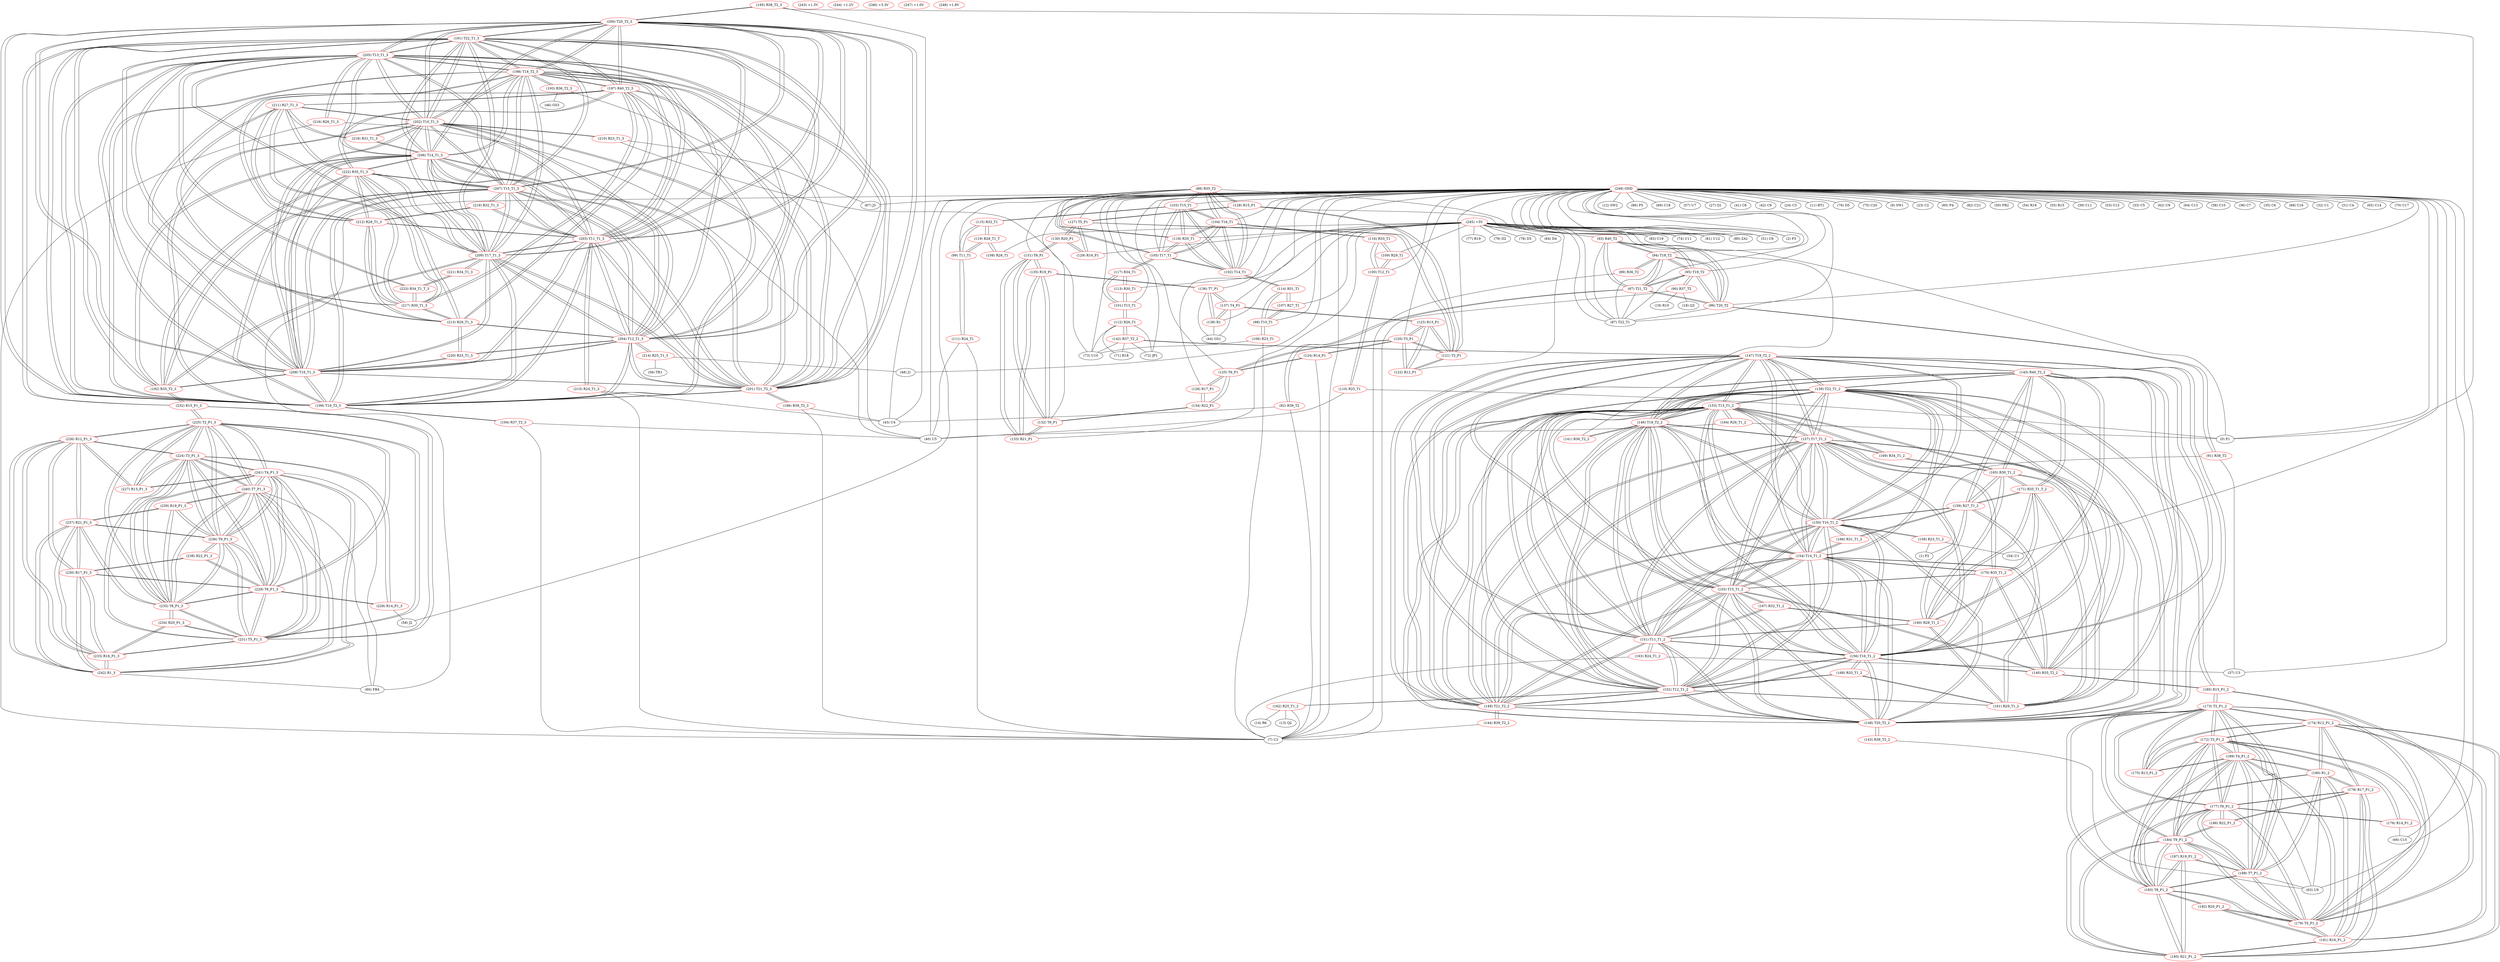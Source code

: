 graph {
	88 [label="(88) R35_T2" color=red]
	103 [label="(103) T15_T1"]
	104 [label="(104) T16_T1"]
	102 [label="(102) T14_T1"]
	105 [label="(105) T17_T1"]
	118 [label="(118) R35_T1"]
	128 [label="(128) R15_P1"]
	87 [label="(87) T22_T1"]
	89 [label="(89) R36_T2" color=red]
	7 [label="(7) U2"]
	94 [label="(94) T18_T2"]
	90 [label="(90) R37_T2" color=red]
	7 [label="(7) U2"]
	18 [label="(18) Q3"]
	19 [label="(19) R10"]
	95 [label="(95) T19_T2"]
	91 [label="(91) R38_T2" color=red]
	1 [label="(1) P2"]
	37 [label="(37) U3"]
	96 [label="(96) T20_T2"]
	92 [label="(92) R39_T2" color=red]
	7 [label="(7) U2"]
	43 [label="(43) U4"]
	97 [label="(97) T21_T2"]
	93 [label="(93) R40_T2" color=red]
	95 [label="(95) T19_T2"]
	96 [label="(96) T20_T2"]
	97 [label="(97) T21_T2"]
	87 [label="(87) T22_T1"]
	94 [label="(94) T18_T2"]
	94 [label="(94) T18_T2" color=red]
	95 [label="(95) T19_T2"]
	96 [label="(96) T20_T2"]
	97 [label="(97) T21_T2"]
	87 [label="(87) T22_T1"]
	93 [label="(93) R40_T2"]
	89 [label="(89) R36_T2"]
	95 [label="(95) T19_T2" color=red]
	96 [label="(96) T20_T2"]
	97 [label="(97) T21_T2"]
	87 [label="(87) T22_T1"]
	94 [label="(94) T18_T2"]
	93 [label="(93) R40_T2"]
	90 [label="(90) R37_T2"]
	96 [label="(96) T20_T2" color=red]
	95 [label="(95) T19_T2"]
	97 [label="(97) T21_T2"]
	87 [label="(87) T22_T1"]
	94 [label="(94) T18_T2"]
	93 [label="(93) R40_T2"]
	91 [label="(91) R38_T2"]
	97 [label="(97) T21_T2" color=red]
	95 [label="(95) T19_T2"]
	96 [label="(96) T20_T2"]
	87 [label="(87) T22_T1"]
	94 [label="(94) T18_T2"]
	93 [label="(93) R40_T2"]
	92 [label="(92) R39_T2"]
	98 [label="(98) T10_T1" color=red]
	106 [label="(106) R23_T1"]
	107 [label="(107) R27_T1"]
	114 [label="(114) R31_T1"]
	99 [label="(99) T11_T1" color=red]
	111 [label="(111) R24_T1"]
	115 [label="(115) R32_T1"]
	119 [label="(119) R28_T1_T"]
	100 [label="(100) T12_T1" color=red]
	116 [label="(116) R33_T1"]
	109 [label="(109) R29_T1"]
	110 [label="(110) R25_T1"]
	101 [label="(101) T13_T1" color=red]
	113 [label="(113) R30_T1"]
	117 [label="(117) R34_T1"]
	112 [label="(112) R26_T1"]
	102 [label="(102) T14_T1" color=red]
	103 [label="(103) T15_T1"]
	104 [label="(104) T16_T1"]
	105 [label="(105) T17_T1"]
	88 [label="(88) R35_T2"]
	118 [label="(118) R35_T1"]
	114 [label="(114) R31_T1"]
	103 [label="(103) T15_T1" color=red]
	104 [label="(104) T16_T1"]
	102 [label="(102) T14_T1"]
	105 [label="(105) T17_T1"]
	88 [label="(88) R35_T2"]
	118 [label="(118) R35_T1"]
	115 [label="(115) R32_T1"]
	104 [label="(104) T16_T1" color=red]
	103 [label="(103) T15_T1"]
	102 [label="(102) T14_T1"]
	105 [label="(105) T17_T1"]
	88 [label="(88) R35_T2"]
	118 [label="(118) R35_T1"]
	116 [label="(116) R33_T1"]
	105 [label="(105) T17_T1" color=red]
	103 [label="(103) T15_T1"]
	104 [label="(104) T16_T1"]
	102 [label="(102) T14_T1"]
	88 [label="(88) R35_T2"]
	118 [label="(118) R35_T1"]
	117 [label="(117) R34_T1"]
	106 [label="(106) R23_T1" color=red]
	7 [label="(7) U2"]
	73 [label="(73) U10"]
	98 [label="(98) T10_T1"]
	107 [label="(107) R27_T1" color=red]
	98 [label="(98) T10_T1"]
	114 [label="(114) R31_T1"]
	108 [label="(108) R28_T1" color=red]
	119 [label="(119) R28_T1_T"]
	109 [label="(109) R29_T1" color=red]
	116 [label="(116) R33_T1"]
	100 [label="(100) T12_T1"]
	110 [label="(110) R25_T1" color=red]
	40 [label="(40) U5"]
	0 [label="(0) P1"]
	100 [label="(100) T12_T1"]
	111 [label="(111) R24_T1" color=red]
	7 [label="(7) U2"]
	40 [label="(40) U5"]
	99 [label="(99) T11_T1"]
	112 [label="(112) R26_T1" color=red]
	73 [label="(73) U10"]
	72 [label="(72) JP1"]
	71 [label="(71) R18"]
	142 [label="(142) R37_T2_2"]
	101 [label="(101) T13_T1"]
	113 [label="(113) R30_T1" color=red]
	117 [label="(117) R34_T1"]
	101 [label="(101) T13_T1"]
	114 [label="(114) R31_T1" color=red]
	107 [label="(107) R27_T1"]
	98 [label="(98) T10_T1"]
	102 [label="(102) T14_T1"]
	115 [label="(115) R32_T1" color=red]
	103 [label="(103) T15_T1"]
	99 [label="(99) T11_T1"]
	119 [label="(119) R28_T1_T"]
	116 [label="(116) R33_T1" color=red]
	104 [label="(104) T16_T1"]
	100 [label="(100) T12_T1"]
	109 [label="(109) R29_T1"]
	117 [label="(117) R34_T1" color=red]
	105 [label="(105) T17_T1"]
	113 [label="(113) R30_T1"]
	101 [label="(101) T13_T1"]
	118 [label="(118) R35_T1" color=red]
	103 [label="(103) T15_T1"]
	104 [label="(104) T16_T1"]
	102 [label="(102) T14_T1"]
	105 [label="(105) T17_T1"]
	88 [label="(88) R35_T2"]
	119 [label="(119) R28_T1_T" color=red]
	115 [label="(115) R32_T1"]
	99 [label="(99) T11_T1"]
	108 [label="(108) R28_T1"]
	120 [label="(120) T3_P1" color=red]
	124 [label="(124) R14_P1"]
	125 [label="(125) T6_P1"]
	123 [label="(123) R13_P1"]
	122 [label="(122) R12_P1"]
	121 [label="(121) T2_P1"]
	121 [label="(121) T2_P1" color=red]
	123 [label="(123) R13_P1"]
	120 [label="(120) T3_P1"]
	122 [label="(122) R12_P1"]
	127 [label="(127) T5_P1"]
	128 [label="(128) R15_P1"]
	122 [label="(122) R12_P1" color=red]
	123 [label="(123) R13_P1"]
	120 [label="(120) T3_P1"]
	121 [label="(121) T2_P1"]
	123 [label="(123) R13_P1" color=red]
	137 [label="(137) T4_P1"]
	120 [label="(120) T3_P1"]
	122 [label="(122) R12_P1"]
	121 [label="(121) T2_P1"]
	124 [label="(124) R14_P1" color=red]
	7 [label="(7) U2"]
	120 [label="(120) T3_P1"]
	125 [label="(125) T6_P1"]
	125 [label="(125) T6_P1" color=red]
	124 [label="(124) R14_P1"]
	120 [label="(120) T3_P1"]
	134 [label="(134) R22_P1"]
	126 [label="(126) R17_P1"]
	126 [label="(126) R17_P1" color=red]
	134 [label="(134) R22_P1"]
	125 [label="(125) T6_P1"]
	127 [label="(127) T5_P1" color=red]
	121 [label="(121) T2_P1"]
	128 [label="(128) R15_P1"]
	129 [label="(129) R16_P1"]
	130 [label="(130) R20_P1"]
	128 [label="(128) R15_P1" color=red]
	87 [label="(87) T22_T1"]
	88 [label="(88) R35_T2"]
	121 [label="(121) T2_P1"]
	127 [label="(127) T5_P1"]
	129 [label="(129) R16_P1" color=red]
	127 [label="(127) T5_P1"]
	130 [label="(130) R20_P1"]
	130 [label="(130) R20_P1" color=red]
	131 [label="(131) T8_P1"]
	129 [label="(129) R16_P1"]
	127 [label="(127) T5_P1"]
	131 [label="(131) T8_P1" color=red]
	132 [label="(132) T9_P1"]
	133 [label="(133) R21_P1"]
	135 [label="(135) R19_P1"]
	130 [label="(130) R20_P1"]
	132 [label="(132) T9_P1" color=red]
	134 [label="(134) R22_P1"]
	133 [label="(133) R21_P1"]
	131 [label="(131) T8_P1"]
	135 [label="(135) R19_P1"]
	133 [label="(133) R21_P1" color=red]
	132 [label="(132) T9_P1"]
	131 [label="(131) T8_P1"]
	135 [label="(135) R19_P1"]
	134 [label="(134) R22_P1" color=red]
	132 [label="(132) T9_P1"]
	125 [label="(125) T6_P1"]
	126 [label="(126) R17_P1"]
	135 [label="(135) R19_P1" color=red]
	132 [label="(132) T9_P1"]
	133 [label="(133) R21_P1"]
	131 [label="(131) T8_P1"]
	136 [label="(136) T7_P1"]
	136 [label="(136) T7_P1" color=red]
	138 [label="(138) R1"]
	137 [label="(137) T4_P1"]
	44 [label="(44) GS1"]
	135 [label="(135) R19_P1"]
	137 [label="(137) T4_P1" color=red]
	123 [label="(123) R13_P1"]
	138 [label="(138) R1"]
	136 [label="(136) T7_P1"]
	44 [label="(44) GS1"]
	138 [label="(138) R1" color=red]
	137 [label="(137) T4_P1"]
	136 [label="(136) T7_P1"]
	44 [label="(44) GS1"]
	139 [label="(139) T22_T1_2" color=red]
	153 [label="(153) T13_T1_2"]
	146 [label="(146) T18_T2_2"]
	147 [label="(147) T19_T2_2"]
	152 [label="(152) T12_T1_2"]
	155 [label="(155) T15_T1_2"]
	154 [label="(154) T14_T1_2"]
	148 [label="(148) T20_T2_2"]
	149 [label="(149) T21_T2_2"]
	151 [label="(151) T11_T1_2"]
	150 [label="(150) T10_T1_2"]
	156 [label="(156) T16_T1_2"]
	157 [label="(157) T17_T1_2"]
	145 [label="(145) R40_T2_2"]
	180 [label="(180) R15_P1_2"]
	140 [label="(140) R35_T2_2"]
	140 [label="(140) R35_T2_2" color=red]
	155 [label="(155) T15_T1_2"]
	156 [label="(156) T16_T1_2"]
	154 [label="(154) T14_T1_2"]
	157 [label="(157) T17_T1_2"]
	170 [label="(170) R35_T1_2"]
	180 [label="(180) R15_P1_2"]
	139 [label="(139) T22_T1_2"]
	141 [label="(141) R36_T2_2" color=red]
	146 [label="(146) T18_T2_2"]
	142 [label="(142) R37_T2_2" color=red]
	73 [label="(73) U10"]
	72 [label="(72) JP1"]
	71 [label="(71) R18"]
	112 [label="(112) R26_T1"]
	147 [label="(147) T19_T2_2"]
	143 [label="(143) R38_T2_2" color=red]
	63 [label="(63) U8"]
	148 [label="(148) T20_T2_2"]
	144 [label="(144) R39_T2_2" color=red]
	7 [label="(7) U2"]
	149 [label="(149) T21_T2_2"]
	145 [label="(145) R40_T2_2" color=red]
	147 [label="(147) T19_T2_2"]
	148 [label="(148) T20_T2_2"]
	149 [label="(149) T21_T2_2"]
	139 [label="(139) T22_T1_2"]
	146 [label="(146) T18_T2_2"]
	161 [label="(161) R29_T1_2"]
	160 [label="(160) R28_T1_2"]
	165 [label="(165) R30_T1_2"]
	159 [label="(159) R27_T1_2"]
	171 [label="(171) R35_T1_T_2"]
	146 [label="(146) T18_T2_2" color=red]
	153 [label="(153) T13_T1_2"]
	147 [label="(147) T19_T2_2"]
	152 [label="(152) T12_T1_2"]
	155 [label="(155) T15_T1_2"]
	154 [label="(154) T14_T1_2"]
	148 [label="(148) T20_T2_2"]
	149 [label="(149) T21_T2_2"]
	151 [label="(151) T11_T1_2"]
	150 [label="(150) T10_T1_2"]
	139 [label="(139) T22_T1_2"]
	156 [label="(156) T16_T1_2"]
	157 [label="(157) T17_T1_2"]
	145 [label="(145) R40_T2_2"]
	141 [label="(141) R36_T2_2"]
	147 [label="(147) T19_T2_2" color=red]
	153 [label="(153) T13_T1_2"]
	146 [label="(146) T18_T2_2"]
	152 [label="(152) T12_T1_2"]
	155 [label="(155) T15_T1_2"]
	154 [label="(154) T14_T1_2"]
	148 [label="(148) T20_T2_2"]
	149 [label="(149) T21_T2_2"]
	151 [label="(151) T11_T1_2"]
	150 [label="(150) T10_T1_2"]
	139 [label="(139) T22_T1_2"]
	156 [label="(156) T16_T1_2"]
	157 [label="(157) T17_T1_2"]
	145 [label="(145) R40_T2_2"]
	142 [label="(142) R37_T2_2"]
	148 [label="(148) T20_T2_2" color=red]
	153 [label="(153) T13_T1_2"]
	146 [label="(146) T18_T2_2"]
	147 [label="(147) T19_T2_2"]
	152 [label="(152) T12_T1_2"]
	155 [label="(155) T15_T1_2"]
	154 [label="(154) T14_T1_2"]
	149 [label="(149) T21_T2_2"]
	151 [label="(151) T11_T1_2"]
	150 [label="(150) T10_T1_2"]
	139 [label="(139) T22_T1_2"]
	156 [label="(156) T16_T1_2"]
	157 [label="(157) T17_T1_2"]
	145 [label="(145) R40_T2_2"]
	143 [label="(143) R38_T2_2"]
	149 [label="(149) T21_T2_2" color=red]
	153 [label="(153) T13_T1_2"]
	146 [label="(146) T18_T2_2"]
	147 [label="(147) T19_T2_2"]
	152 [label="(152) T12_T1_2"]
	155 [label="(155) T15_T1_2"]
	154 [label="(154) T14_T1_2"]
	148 [label="(148) T20_T2_2"]
	151 [label="(151) T11_T1_2"]
	150 [label="(150) T10_T1_2"]
	139 [label="(139) T22_T1_2"]
	156 [label="(156) T16_T1_2"]
	157 [label="(157) T17_T1_2"]
	145 [label="(145) R40_T2_2"]
	144 [label="(144) R39_T2_2"]
	150 [label="(150) T10_T1_2" color=red]
	153 [label="(153) T13_T1_2"]
	146 [label="(146) T18_T2_2"]
	147 [label="(147) T19_T2_2"]
	152 [label="(152) T12_T1_2"]
	155 [label="(155) T15_T1_2"]
	154 [label="(154) T14_T1_2"]
	148 [label="(148) T20_T2_2"]
	149 [label="(149) T21_T2_2"]
	151 [label="(151) T11_T1_2"]
	139 [label="(139) T22_T1_2"]
	156 [label="(156) T16_T1_2"]
	157 [label="(157) T17_T1_2"]
	158 [label="(158) R23_T1_2"]
	159 [label="(159) R27_T1_2"]
	166 [label="(166) R31_T1_2"]
	151 [label="(151) T11_T1_2" color=red]
	153 [label="(153) T13_T1_2"]
	146 [label="(146) T18_T2_2"]
	147 [label="(147) T19_T2_2"]
	152 [label="(152) T12_T1_2"]
	155 [label="(155) T15_T1_2"]
	154 [label="(154) T14_T1_2"]
	148 [label="(148) T20_T2_2"]
	149 [label="(149) T21_T2_2"]
	150 [label="(150) T10_T1_2"]
	139 [label="(139) T22_T1_2"]
	156 [label="(156) T16_T1_2"]
	157 [label="(157) T17_T1_2"]
	163 [label="(163) R24_T1_2"]
	167 [label="(167) R32_T1_2"]
	160 [label="(160) R28_T1_2"]
	152 [label="(152) T12_T1_2" color=red]
	153 [label="(153) T13_T1_2"]
	146 [label="(146) T18_T2_2"]
	147 [label="(147) T19_T2_2"]
	155 [label="(155) T15_T1_2"]
	154 [label="(154) T14_T1_2"]
	148 [label="(148) T20_T2_2"]
	149 [label="(149) T21_T2_2"]
	151 [label="(151) T11_T1_2"]
	150 [label="(150) T10_T1_2"]
	139 [label="(139) T22_T1_2"]
	156 [label="(156) T16_T1_2"]
	157 [label="(157) T17_T1_2"]
	168 [label="(168) R33_T1_2"]
	161 [label="(161) R29_T1_2"]
	162 [label="(162) R25_T1_2"]
	153 [label="(153) T13_T1_2" color=red]
	146 [label="(146) T18_T2_2"]
	147 [label="(147) T19_T2_2"]
	152 [label="(152) T12_T1_2"]
	155 [label="(155) T15_T1_2"]
	154 [label="(154) T14_T1_2"]
	148 [label="(148) T20_T2_2"]
	149 [label="(149) T21_T2_2"]
	151 [label="(151) T11_T1_2"]
	150 [label="(150) T10_T1_2"]
	139 [label="(139) T22_T1_2"]
	156 [label="(156) T16_T1_2"]
	157 [label="(157) T17_T1_2"]
	165 [label="(165) R30_T1_2"]
	169 [label="(169) R34_T1_2"]
	164 [label="(164) R26_T1_2"]
	154 [label="(154) T14_T1_2" color=red]
	153 [label="(153) T13_T1_2"]
	146 [label="(146) T18_T2_2"]
	147 [label="(147) T19_T2_2"]
	152 [label="(152) T12_T1_2"]
	155 [label="(155) T15_T1_2"]
	148 [label="(148) T20_T2_2"]
	149 [label="(149) T21_T2_2"]
	151 [label="(151) T11_T1_2"]
	150 [label="(150) T10_T1_2"]
	139 [label="(139) T22_T1_2"]
	156 [label="(156) T16_T1_2"]
	157 [label="(157) T17_T1_2"]
	140 [label="(140) R35_T2_2"]
	170 [label="(170) R35_T1_2"]
	166 [label="(166) R31_T1_2"]
	155 [label="(155) T15_T1_2" color=red]
	153 [label="(153) T13_T1_2"]
	146 [label="(146) T18_T2_2"]
	147 [label="(147) T19_T2_2"]
	152 [label="(152) T12_T1_2"]
	154 [label="(154) T14_T1_2"]
	148 [label="(148) T20_T2_2"]
	149 [label="(149) T21_T2_2"]
	151 [label="(151) T11_T1_2"]
	150 [label="(150) T10_T1_2"]
	139 [label="(139) T22_T1_2"]
	156 [label="(156) T16_T1_2"]
	157 [label="(157) T17_T1_2"]
	140 [label="(140) R35_T2_2"]
	170 [label="(170) R35_T1_2"]
	167 [label="(167) R32_T1_2"]
	156 [label="(156) T16_T1_2" color=red]
	153 [label="(153) T13_T1_2"]
	146 [label="(146) T18_T2_2"]
	147 [label="(147) T19_T2_2"]
	152 [label="(152) T12_T1_2"]
	155 [label="(155) T15_T1_2"]
	154 [label="(154) T14_T1_2"]
	148 [label="(148) T20_T2_2"]
	149 [label="(149) T21_T2_2"]
	151 [label="(151) T11_T1_2"]
	150 [label="(150) T10_T1_2"]
	139 [label="(139) T22_T1_2"]
	157 [label="(157) T17_T1_2"]
	140 [label="(140) R35_T2_2"]
	170 [label="(170) R35_T1_2"]
	168 [label="(168) R33_T1_2"]
	157 [label="(157) T17_T1_2" color=red]
	153 [label="(153) T13_T1_2"]
	146 [label="(146) T18_T2_2"]
	147 [label="(147) T19_T2_2"]
	152 [label="(152) T12_T1_2"]
	155 [label="(155) T15_T1_2"]
	154 [label="(154) T14_T1_2"]
	148 [label="(148) T20_T2_2"]
	149 [label="(149) T21_T2_2"]
	151 [label="(151) T11_T1_2"]
	150 [label="(150) T10_T1_2"]
	139 [label="(139) T22_T1_2"]
	156 [label="(156) T16_T1_2"]
	140 [label="(140) R35_T2_2"]
	170 [label="(170) R35_T1_2"]
	169 [label="(169) R34_T1_2"]
	158 [label="(158) R23_T1_2" color=red]
	34 [label="(34) U1"]
	1 [label="(1) P2"]
	150 [label="(150) T10_T1_2"]
	159 [label="(159) R27_T1_2" color=red]
	145 [label="(145) R40_T2_2"]
	161 [label="(161) R29_T1_2"]
	160 [label="(160) R28_T1_2"]
	165 [label="(165) R30_T1_2"]
	171 [label="(171) R35_T1_T_2"]
	150 [label="(150) T10_T1_2"]
	166 [label="(166) R31_T1_2"]
	160 [label="(160) R28_T1_2" color=red]
	145 [label="(145) R40_T2_2"]
	161 [label="(161) R29_T1_2"]
	165 [label="(165) R30_T1_2"]
	159 [label="(159) R27_T1_2"]
	171 [label="(171) R35_T1_T_2"]
	167 [label="(167) R32_T1_2"]
	151 [label="(151) T11_T1_2"]
	161 [label="(161) R29_T1_2" color=red]
	145 [label="(145) R40_T2_2"]
	160 [label="(160) R28_T1_2"]
	165 [label="(165) R30_T1_2"]
	159 [label="(159) R27_T1_2"]
	171 [label="(171) R35_T1_T_2"]
	168 [label="(168) R33_T1_2"]
	152 [label="(152) T12_T1_2"]
	162 [label="(162) R25_T1_2" color=red]
	7 [label="(7) U2"]
	13 [label="(13) Q2"]
	14 [label="(14) R6"]
	152 [label="(152) T12_T1_2"]
	163 [label="(163) R24_T1_2" color=red]
	37 [label="(37) U3"]
	7 [label="(7) U2"]
	151 [label="(151) T11_T1_2"]
	164 [label="(164) R26_T1_2" color=red]
	40 [label="(40) U5"]
	0 [label="(0) P1"]
	153 [label="(153) T13_T1_2"]
	165 [label="(165) R30_T1_2" color=red]
	145 [label="(145) R40_T2_2"]
	161 [label="(161) R29_T1_2"]
	160 [label="(160) R28_T1_2"]
	159 [label="(159) R27_T1_2"]
	171 [label="(171) R35_T1_T_2"]
	169 [label="(169) R34_T1_2"]
	153 [label="(153) T13_T1_2"]
	166 [label="(166) R31_T1_2" color=red]
	159 [label="(159) R27_T1_2"]
	150 [label="(150) T10_T1_2"]
	154 [label="(154) T14_T1_2"]
	167 [label="(167) R32_T1_2" color=red]
	155 [label="(155) T15_T1_2"]
	151 [label="(151) T11_T1_2"]
	160 [label="(160) R28_T1_2"]
	168 [label="(168) R33_T1_2" color=red]
	156 [label="(156) T16_T1_2"]
	152 [label="(152) T12_T1_2"]
	161 [label="(161) R29_T1_2"]
	169 [label="(169) R34_T1_2" color=red]
	157 [label="(157) T17_T1_2"]
	165 [label="(165) R30_T1_2"]
	153 [label="(153) T13_T1_2"]
	170 [label="(170) R35_T1_2" color=red]
	155 [label="(155) T15_T1_2"]
	156 [label="(156) T16_T1_2"]
	154 [label="(154) T14_T1_2"]
	157 [label="(157) T17_T1_2"]
	140 [label="(140) R35_T2_2"]
	171 [label="(171) R35_T1_T_2"]
	171 [label="(171) R35_T1_T_2" color=red]
	145 [label="(145) R40_T2_2"]
	161 [label="(161) R29_T1_2"]
	160 [label="(160) R28_T1_2"]
	165 [label="(165) R30_T1_2"]
	159 [label="(159) R27_T1_2"]
	170 [label="(170) R35_T1_2"]
	172 [label="(172) T3_P1_2" color=red]
	189 [label="(189) T4_P1_2"]
	188 [label="(188) T7_P1_2"]
	179 [label="(179) T5_P1_2"]
	184 [label="(184) T9_P1_2"]
	183 [label="(183) T8_P1_2"]
	177 [label="(177) T6_P1_2"]
	173 [label="(173) T2_P1_2"]
	176 [label="(176) R14_P1_2"]
	175 [label="(175) R13_P1_2"]
	174 [label="(174) R12_P1_2"]
	173 [label="(173) T2_P1_2" color=red]
	172 [label="(172) T3_P1_2"]
	189 [label="(189) T4_P1_2"]
	188 [label="(188) T7_P1_2"]
	179 [label="(179) T5_P1_2"]
	184 [label="(184) T9_P1_2"]
	183 [label="(183) T8_P1_2"]
	177 [label="(177) T6_P1_2"]
	175 [label="(175) R13_P1_2"]
	174 [label="(174) R12_P1_2"]
	180 [label="(180) R15_P1_2"]
	174 [label="(174) R12_P1_2" color=red]
	185 [label="(185) R21_P1_2"]
	181 [label="(181) R16_P1_2"]
	178 [label="(178) R17_P1_2"]
	190 [label="(190) R1_2"]
	175 [label="(175) R13_P1_2"]
	172 [label="(172) T3_P1_2"]
	173 [label="(173) T2_P1_2"]
	175 [label="(175) R13_P1_2" color=red]
	189 [label="(189) T4_P1_2"]
	172 [label="(172) T3_P1_2"]
	174 [label="(174) R12_P1_2"]
	173 [label="(173) T2_P1_2"]
	176 [label="(176) R14_P1_2" color=red]
	66 [label="(66) C15"]
	172 [label="(172) T3_P1_2"]
	177 [label="(177) T6_P1_2"]
	177 [label="(177) T6_P1_2" color=red]
	172 [label="(172) T3_P1_2"]
	189 [label="(189) T4_P1_2"]
	188 [label="(188) T7_P1_2"]
	179 [label="(179) T5_P1_2"]
	184 [label="(184) T9_P1_2"]
	183 [label="(183) T8_P1_2"]
	173 [label="(173) T2_P1_2"]
	176 [label="(176) R14_P1_2"]
	186 [label="(186) R22_P1_2"]
	178 [label="(178) R17_P1_2"]
	178 [label="(178) R17_P1_2" color=red]
	185 [label="(185) R21_P1_2"]
	181 [label="(181) R16_P1_2"]
	174 [label="(174) R12_P1_2"]
	190 [label="(190) R1_2"]
	186 [label="(186) R22_P1_2"]
	177 [label="(177) T6_P1_2"]
	179 [label="(179) T5_P1_2" color=red]
	172 [label="(172) T3_P1_2"]
	189 [label="(189) T4_P1_2"]
	188 [label="(188) T7_P1_2"]
	184 [label="(184) T9_P1_2"]
	183 [label="(183) T8_P1_2"]
	177 [label="(177) T6_P1_2"]
	173 [label="(173) T2_P1_2"]
	180 [label="(180) R15_P1_2"]
	181 [label="(181) R16_P1_2"]
	182 [label="(182) R20_P1_2"]
	180 [label="(180) R15_P1_2" color=red]
	139 [label="(139) T22_T1_2"]
	140 [label="(140) R35_T2_2"]
	173 [label="(173) T2_P1_2"]
	179 [label="(179) T5_P1_2"]
	181 [label="(181) R16_P1_2" color=red]
	185 [label="(185) R21_P1_2"]
	174 [label="(174) R12_P1_2"]
	178 [label="(178) R17_P1_2"]
	190 [label="(190) R1_2"]
	179 [label="(179) T5_P1_2"]
	182 [label="(182) R20_P1_2"]
	182 [label="(182) R20_P1_2" color=red]
	183 [label="(183) T8_P1_2"]
	181 [label="(181) R16_P1_2"]
	179 [label="(179) T5_P1_2"]
	183 [label="(183) T8_P1_2" color=red]
	172 [label="(172) T3_P1_2"]
	189 [label="(189) T4_P1_2"]
	188 [label="(188) T7_P1_2"]
	179 [label="(179) T5_P1_2"]
	184 [label="(184) T9_P1_2"]
	177 [label="(177) T6_P1_2"]
	173 [label="(173) T2_P1_2"]
	185 [label="(185) R21_P1_2"]
	187 [label="(187) R19_P1_2"]
	182 [label="(182) R20_P1_2"]
	184 [label="(184) T9_P1_2" color=red]
	186 [label="(186) R22_P1_2"]
	172 [label="(172) T3_P1_2"]
	189 [label="(189) T4_P1_2"]
	188 [label="(188) T7_P1_2"]
	179 [label="(179) T5_P1_2"]
	183 [label="(183) T8_P1_2"]
	177 [label="(177) T6_P1_2"]
	173 [label="(173) T2_P1_2"]
	185 [label="(185) R21_P1_2"]
	187 [label="(187) R19_P1_2"]
	185 [label="(185) R21_P1_2" color=red]
	181 [label="(181) R16_P1_2"]
	174 [label="(174) R12_P1_2"]
	178 [label="(178) R17_P1_2"]
	190 [label="(190) R1_2"]
	184 [label="(184) T9_P1_2"]
	183 [label="(183) T8_P1_2"]
	187 [label="(187) R19_P1_2"]
	186 [label="(186) R22_P1_2" color=red]
	184 [label="(184) T9_P1_2"]
	177 [label="(177) T6_P1_2"]
	178 [label="(178) R17_P1_2"]
	187 [label="(187) R19_P1_2" color=red]
	184 [label="(184) T9_P1_2"]
	185 [label="(185) R21_P1_2"]
	183 [label="(183) T8_P1_2"]
	188 [label="(188) T7_P1_2"]
	188 [label="(188) T7_P1_2" color=red]
	172 [label="(172) T3_P1_2"]
	189 [label="(189) T4_P1_2"]
	179 [label="(179) T5_P1_2"]
	184 [label="(184) T9_P1_2"]
	183 [label="(183) T8_P1_2"]
	177 [label="(177) T6_P1_2"]
	173 [label="(173) T2_P1_2"]
	190 [label="(190) R1_2"]
	63 [label="(63) U8"]
	187 [label="(187) R19_P1_2"]
	189 [label="(189) T4_P1_2" color=red]
	172 [label="(172) T3_P1_2"]
	188 [label="(188) T7_P1_2"]
	179 [label="(179) T5_P1_2"]
	184 [label="(184) T9_P1_2"]
	183 [label="(183) T8_P1_2"]
	177 [label="(177) T6_P1_2"]
	173 [label="(173) T2_P1_2"]
	175 [label="(175) R13_P1_2"]
	190 [label="(190) R1_2"]
	63 [label="(63) U8"]
	190 [label="(190) R1_2" color=red]
	189 [label="(189) T4_P1_2"]
	188 [label="(188) T7_P1_2"]
	63 [label="(63) U8"]
	185 [label="(185) R21_P1_2"]
	181 [label="(181) R16_P1_2"]
	174 [label="(174) R12_P1_2"]
	178 [label="(178) R17_P1_2"]
	191 [label="(191) T22_T1_3" color=red]
	205 [label="(205) T13_T1_3"]
	198 [label="(198) T18_T2_3"]
	199 [label="(199) T19_T2_3"]
	204 [label="(204) T12_T1_3"]
	207 [label="(207) T15_T1_3"]
	206 [label="(206) T14_T1_3"]
	200 [label="(200) T20_T2_3"]
	201 [label="(201) T21_T2_3"]
	203 [label="(203) T11_T1_3"]
	202 [label="(202) T10_T1_3"]
	208 [label="(208) T16_T1_3"]
	209 [label="(209) T17_T1_3"]
	197 [label="(197) R40_T2_3"]
	232 [label="(232) R15_P1_3"]
	192 [label="(192) R35_T2_3"]
	192 [label="(192) R35_T2_3" color=red]
	207 [label="(207) T15_T1_3"]
	208 [label="(208) T16_T1_3"]
	206 [label="(206) T14_T1_3"]
	209 [label="(209) T17_T1_3"]
	222 [label="(222) R35_T1_3"]
	232 [label="(232) R15_P1_3"]
	191 [label="(191) T22_T1_3"]
	193 [label="(193) R36_T2_3" color=red]
	40 [label="(40) U5"]
	46 [label="(46) GS3"]
	198 [label="(198) T18_T2_3"]
	194 [label="(194) R37_T2_3" color=red]
	40 [label="(40) U5"]
	7 [label="(7) U2"]
	199 [label="(199) T19_T2_3"]
	195 [label="(195) R38_T2_3" color=red]
	43 [label="(43) U4"]
	0 [label="(0) P1"]
	200 [label="(200) T20_T2_3"]
	196 [label="(196) R39_T2_3" color=red]
	43 [label="(43) U4"]
	7 [label="(7) U2"]
	201 [label="(201) T21_T2_3"]
	197 [label="(197) R40_T2_3" color=red]
	199 [label="(199) T19_T2_3"]
	200 [label="(200) T20_T2_3"]
	201 [label="(201) T21_T2_3"]
	191 [label="(191) T22_T1_3"]
	198 [label="(198) T18_T2_3"]
	213 [label="(213) R29_T1_3"]
	212 [label="(212) R28_T1_3"]
	217 [label="(217) R30_T1_3"]
	211 [label="(211) R27_T1_3"]
	222 [label="(222) R35_T1_3"]
	198 [label="(198) T18_T2_3" color=red]
	205 [label="(205) T13_T1_3"]
	199 [label="(199) T19_T2_3"]
	204 [label="(204) T12_T1_3"]
	207 [label="(207) T15_T1_3"]
	206 [label="(206) T14_T1_3"]
	200 [label="(200) T20_T2_3"]
	201 [label="(201) T21_T2_3"]
	203 [label="(203) T11_T1_3"]
	202 [label="(202) T10_T1_3"]
	191 [label="(191) T22_T1_3"]
	208 [label="(208) T16_T1_3"]
	209 [label="(209) T17_T1_3"]
	197 [label="(197) R40_T2_3"]
	193 [label="(193) R36_T2_3"]
	199 [label="(199) T19_T2_3" color=red]
	205 [label="(205) T13_T1_3"]
	198 [label="(198) T18_T2_3"]
	204 [label="(204) T12_T1_3"]
	207 [label="(207) T15_T1_3"]
	206 [label="(206) T14_T1_3"]
	200 [label="(200) T20_T2_3"]
	201 [label="(201) T21_T2_3"]
	203 [label="(203) T11_T1_3"]
	202 [label="(202) T10_T1_3"]
	191 [label="(191) T22_T1_3"]
	208 [label="(208) T16_T1_3"]
	209 [label="(209) T17_T1_3"]
	197 [label="(197) R40_T2_3"]
	194 [label="(194) R37_T2_3"]
	200 [label="(200) T20_T2_3" color=red]
	205 [label="(205) T13_T1_3"]
	198 [label="(198) T18_T2_3"]
	199 [label="(199) T19_T2_3"]
	204 [label="(204) T12_T1_3"]
	207 [label="(207) T15_T1_3"]
	206 [label="(206) T14_T1_3"]
	201 [label="(201) T21_T2_3"]
	203 [label="(203) T11_T1_3"]
	202 [label="(202) T10_T1_3"]
	191 [label="(191) T22_T1_3"]
	208 [label="(208) T16_T1_3"]
	209 [label="(209) T17_T1_3"]
	197 [label="(197) R40_T2_3"]
	195 [label="(195) R38_T2_3"]
	201 [label="(201) T21_T2_3" color=red]
	205 [label="(205) T13_T1_3"]
	198 [label="(198) T18_T2_3"]
	199 [label="(199) T19_T2_3"]
	204 [label="(204) T12_T1_3"]
	207 [label="(207) T15_T1_3"]
	206 [label="(206) T14_T1_3"]
	200 [label="(200) T20_T2_3"]
	203 [label="(203) T11_T1_3"]
	202 [label="(202) T10_T1_3"]
	191 [label="(191) T22_T1_3"]
	208 [label="(208) T16_T1_3"]
	209 [label="(209) T17_T1_3"]
	197 [label="(197) R40_T2_3"]
	196 [label="(196) R39_T2_3"]
	202 [label="(202) T10_T1_3" color=red]
	205 [label="(205) T13_T1_3"]
	198 [label="(198) T18_T2_3"]
	199 [label="(199) T19_T2_3"]
	204 [label="(204) T12_T1_3"]
	207 [label="(207) T15_T1_3"]
	206 [label="(206) T14_T1_3"]
	200 [label="(200) T20_T2_3"]
	201 [label="(201) T21_T2_3"]
	203 [label="(203) T11_T1_3"]
	191 [label="(191) T22_T1_3"]
	208 [label="(208) T16_T1_3"]
	209 [label="(209) T17_T1_3"]
	210 [label="(210) R23_T1_3"]
	211 [label="(211) R27_T1_3"]
	218 [label="(218) R31_T1_3"]
	203 [label="(203) T11_T1_3" color=red]
	205 [label="(205) T13_T1_3"]
	198 [label="(198) T18_T2_3"]
	199 [label="(199) T19_T2_3"]
	204 [label="(204) T12_T1_3"]
	207 [label="(207) T15_T1_3"]
	206 [label="(206) T14_T1_3"]
	200 [label="(200) T20_T2_3"]
	201 [label="(201) T21_T2_3"]
	202 [label="(202) T10_T1_3"]
	191 [label="(191) T22_T1_3"]
	208 [label="(208) T16_T1_3"]
	209 [label="(209) T17_T1_3"]
	215 [label="(215) R24_T1_3"]
	219 [label="(219) R32_T1_3"]
	212 [label="(212) R28_T1_3"]
	204 [label="(204) T12_T1_3" color=red]
	205 [label="(205) T13_T1_3"]
	198 [label="(198) T18_T2_3"]
	199 [label="(199) T19_T2_3"]
	207 [label="(207) T15_T1_3"]
	206 [label="(206) T14_T1_3"]
	200 [label="(200) T20_T2_3"]
	201 [label="(201) T21_T2_3"]
	203 [label="(203) T11_T1_3"]
	202 [label="(202) T10_T1_3"]
	191 [label="(191) T22_T1_3"]
	208 [label="(208) T16_T1_3"]
	209 [label="(209) T17_T1_3"]
	220 [label="(220) R33_T1_3"]
	213 [label="(213) R29_T1_3"]
	214 [label="(214) R25_T1_3"]
	205 [label="(205) T13_T1_3" color=red]
	198 [label="(198) T18_T2_3"]
	199 [label="(199) T19_T2_3"]
	204 [label="(204) T12_T1_3"]
	207 [label="(207) T15_T1_3"]
	206 [label="(206) T14_T1_3"]
	200 [label="(200) T20_T2_3"]
	201 [label="(201) T21_T2_3"]
	203 [label="(203) T11_T1_3"]
	202 [label="(202) T10_T1_3"]
	191 [label="(191) T22_T1_3"]
	208 [label="(208) T16_T1_3"]
	209 [label="(209) T17_T1_3"]
	217 [label="(217) R30_T1_3"]
	223 [label="(223) R34_T1_T_3"]
	216 [label="(216) R26_T1_3"]
	206 [label="(206) T14_T1_3" color=red]
	205 [label="(205) T13_T1_3"]
	198 [label="(198) T18_T2_3"]
	199 [label="(199) T19_T2_3"]
	204 [label="(204) T12_T1_3"]
	207 [label="(207) T15_T1_3"]
	200 [label="(200) T20_T2_3"]
	201 [label="(201) T21_T2_3"]
	203 [label="(203) T11_T1_3"]
	202 [label="(202) T10_T1_3"]
	191 [label="(191) T22_T1_3"]
	208 [label="(208) T16_T1_3"]
	209 [label="(209) T17_T1_3"]
	192 [label="(192) R35_T2_3"]
	222 [label="(222) R35_T1_3"]
	218 [label="(218) R31_T1_3"]
	207 [label="(207) T15_T1_3" color=red]
	205 [label="(205) T13_T1_3"]
	198 [label="(198) T18_T2_3"]
	199 [label="(199) T19_T2_3"]
	204 [label="(204) T12_T1_3"]
	206 [label="(206) T14_T1_3"]
	200 [label="(200) T20_T2_3"]
	201 [label="(201) T21_T2_3"]
	203 [label="(203) T11_T1_3"]
	202 [label="(202) T10_T1_3"]
	191 [label="(191) T22_T1_3"]
	208 [label="(208) T16_T1_3"]
	209 [label="(209) T17_T1_3"]
	192 [label="(192) R35_T2_3"]
	222 [label="(222) R35_T1_3"]
	219 [label="(219) R32_T1_3"]
	208 [label="(208) T16_T1_3" color=red]
	205 [label="(205) T13_T1_3"]
	198 [label="(198) T18_T2_3"]
	199 [label="(199) T19_T2_3"]
	204 [label="(204) T12_T1_3"]
	207 [label="(207) T15_T1_3"]
	206 [label="(206) T14_T1_3"]
	200 [label="(200) T20_T2_3"]
	201 [label="(201) T21_T2_3"]
	203 [label="(203) T11_T1_3"]
	202 [label="(202) T10_T1_3"]
	191 [label="(191) T22_T1_3"]
	209 [label="(209) T17_T1_3"]
	192 [label="(192) R35_T2_3"]
	222 [label="(222) R35_T1_3"]
	220 [label="(220) R33_T1_3"]
	209 [label="(209) T17_T1_3" color=red]
	205 [label="(205) T13_T1_3"]
	198 [label="(198) T18_T2_3"]
	199 [label="(199) T19_T2_3"]
	204 [label="(204) T12_T1_3"]
	207 [label="(207) T15_T1_3"]
	206 [label="(206) T14_T1_3"]
	200 [label="(200) T20_T2_3"]
	201 [label="(201) T21_T2_3"]
	203 [label="(203) T11_T1_3"]
	202 [label="(202) T10_T1_3"]
	191 [label="(191) T22_T1_3"]
	208 [label="(208) T16_T1_3"]
	192 [label="(192) R35_T2_3"]
	222 [label="(222) R35_T1_3"]
	221 [label="(221) R34_T1_3"]
	210 [label="(210) R23_T1_3" color=red]
	67 [label="(67) J3"]
	73 [label="(73) U10"]
	202 [label="(202) T10_T1_3"]
	211 [label="(211) R27_T1_3" color=red]
	197 [label="(197) R40_T2_3"]
	213 [label="(213) R29_T1_3"]
	212 [label="(212) R28_T1_3"]
	217 [label="(217) R30_T1_3"]
	222 [label="(222) R35_T1_3"]
	202 [label="(202) T10_T1_3"]
	218 [label="(218) R31_T1_3"]
	212 [label="(212) R28_T1_3" color=red]
	197 [label="(197) R40_T2_3"]
	213 [label="(213) R29_T1_3"]
	217 [label="(217) R30_T1_3"]
	211 [label="(211) R27_T1_3"]
	222 [label="(222) R35_T1_3"]
	219 [label="(219) R32_T1_3"]
	203 [label="(203) T11_T1_3"]
	213 [label="(213) R29_T1_3" color=red]
	197 [label="(197) R40_T2_3"]
	212 [label="(212) R28_T1_3"]
	217 [label="(217) R30_T1_3"]
	211 [label="(211) R27_T1_3"]
	222 [label="(222) R35_T1_3"]
	220 [label="(220) R33_T1_3"]
	204 [label="(204) T12_T1_3"]
	214 [label="(214) R25_T1_3" color=red]
	48 [label="(48) J1"]
	56 [label="(56) TR1"]
	204 [label="(204) T12_T1_3"]
	215 [label="(215) R24_T1_3" color=red]
	43 [label="(43) U4"]
	7 [label="(7) U2"]
	203 [label="(203) T11_T1_3"]
	216 [label="(216) R26_T1_3" color=red]
	40 [label="(40) U5"]
	7 [label="(7) U2"]
	205 [label="(205) T13_T1_3"]
	217 [label="(217) R30_T1_3" color=red]
	197 [label="(197) R40_T2_3"]
	213 [label="(213) R29_T1_3"]
	212 [label="(212) R28_T1_3"]
	211 [label="(211) R27_T1_3"]
	222 [label="(222) R35_T1_3"]
	223 [label="(223) R34_T1_T_3"]
	205 [label="(205) T13_T1_3"]
	218 [label="(218) R31_T1_3" color=red]
	211 [label="(211) R27_T1_3"]
	202 [label="(202) T10_T1_3"]
	206 [label="(206) T14_T1_3"]
	219 [label="(219) R32_T1_3" color=red]
	207 [label="(207) T15_T1_3"]
	203 [label="(203) T11_T1_3"]
	212 [label="(212) R28_T1_3"]
	220 [label="(220) R33_T1_3" color=red]
	208 [label="(208) T16_T1_3"]
	204 [label="(204) T12_T1_3"]
	213 [label="(213) R29_T1_3"]
	221 [label="(221) R34_T1_3" color=red]
	209 [label="(209) T17_T1_3"]
	223 [label="(223) R34_T1_T_3"]
	222 [label="(222) R35_T1_3" color=red]
	207 [label="(207) T15_T1_3"]
	208 [label="(208) T16_T1_3"]
	206 [label="(206) T14_T1_3"]
	209 [label="(209) T17_T1_3"]
	192 [label="(192) R35_T2_3"]
	197 [label="(197) R40_T2_3"]
	213 [label="(213) R29_T1_3"]
	212 [label="(212) R28_T1_3"]
	217 [label="(217) R30_T1_3"]
	211 [label="(211) R27_T1_3"]
	223 [label="(223) R34_T1_T_3" color=red]
	217 [label="(217) R30_T1_3"]
	205 [label="(205) T13_T1_3"]
	221 [label="(221) R34_T1_3"]
	224 [label="(224) T3_P1_3" color=red]
	241 [label="(241) T4_P1_3"]
	240 [label="(240) T7_P1_3"]
	231 [label="(231) T5_P1_3"]
	236 [label="(236) T9_P1_3"]
	235 [label="(235) T8_P1_3"]
	229 [label="(229) T6_P1_3"]
	225 [label="(225) T2_P1_3"]
	228 [label="(228) R14_P1_3"]
	227 [label="(227) R13_P1_3"]
	226 [label="(226) R12_P1_3"]
	225 [label="(225) T2_P1_3" color=red]
	224 [label="(224) T3_P1_3"]
	241 [label="(241) T4_P1_3"]
	240 [label="(240) T7_P1_3"]
	231 [label="(231) T5_P1_3"]
	236 [label="(236) T9_P1_3"]
	235 [label="(235) T8_P1_3"]
	229 [label="(229) T6_P1_3"]
	227 [label="(227) R13_P1_3"]
	226 [label="(226) R12_P1_3"]
	232 [label="(232) R15_P1_3"]
	226 [label="(226) R12_P1_3" color=red]
	237 [label="(237) R21_P1_3"]
	233 [label="(233) R16_P1_3"]
	230 [label="(230) R17_P1_3"]
	242 [label="(242) R1_3"]
	227 [label="(227) R13_P1_3"]
	224 [label="(224) T3_P1_3"]
	225 [label="(225) T2_P1_3"]
	227 [label="(227) R13_P1_3" color=red]
	241 [label="(241) T4_P1_3"]
	224 [label="(224) T3_P1_3"]
	226 [label="(226) R12_P1_3"]
	225 [label="(225) T2_P1_3"]
	228 [label="(228) R14_P1_3" color=red]
	58 [label="(58) J2"]
	224 [label="(224) T3_P1_3"]
	229 [label="(229) T6_P1_3"]
	229 [label="(229) T6_P1_3" color=red]
	224 [label="(224) T3_P1_3"]
	241 [label="(241) T4_P1_3"]
	240 [label="(240) T7_P1_3"]
	231 [label="(231) T5_P1_3"]
	236 [label="(236) T9_P1_3"]
	235 [label="(235) T8_P1_3"]
	225 [label="(225) T2_P1_3"]
	228 [label="(228) R14_P1_3"]
	238 [label="(238) R22_P1_3"]
	230 [label="(230) R17_P1_3"]
	230 [label="(230) R17_P1_3" color=red]
	237 [label="(237) R21_P1_3"]
	233 [label="(233) R16_P1_3"]
	226 [label="(226) R12_P1_3"]
	242 [label="(242) R1_3"]
	238 [label="(238) R22_P1_3"]
	229 [label="(229) T6_P1_3"]
	231 [label="(231) T5_P1_3" color=red]
	224 [label="(224) T3_P1_3"]
	241 [label="(241) T4_P1_3"]
	240 [label="(240) T7_P1_3"]
	236 [label="(236) T9_P1_3"]
	235 [label="(235) T8_P1_3"]
	229 [label="(229) T6_P1_3"]
	225 [label="(225) T2_P1_3"]
	232 [label="(232) R15_P1_3"]
	233 [label="(233) R16_P1_3"]
	234 [label="(234) R20_P1_3"]
	232 [label="(232) R15_P1_3" color=red]
	191 [label="(191) T22_T1_3"]
	192 [label="(192) R35_T2_3"]
	225 [label="(225) T2_P1_3"]
	231 [label="(231) T5_P1_3"]
	233 [label="(233) R16_P1_3" color=red]
	237 [label="(237) R21_P1_3"]
	226 [label="(226) R12_P1_3"]
	230 [label="(230) R17_P1_3"]
	242 [label="(242) R1_3"]
	231 [label="(231) T5_P1_3"]
	234 [label="(234) R20_P1_3"]
	234 [label="(234) R20_P1_3" color=red]
	235 [label="(235) T8_P1_3"]
	233 [label="(233) R16_P1_3"]
	231 [label="(231) T5_P1_3"]
	235 [label="(235) T8_P1_3" color=red]
	224 [label="(224) T3_P1_3"]
	241 [label="(241) T4_P1_3"]
	240 [label="(240) T7_P1_3"]
	231 [label="(231) T5_P1_3"]
	236 [label="(236) T9_P1_3"]
	229 [label="(229) T6_P1_3"]
	225 [label="(225) T2_P1_3"]
	237 [label="(237) R21_P1_3"]
	239 [label="(239) R19_P1_3"]
	234 [label="(234) R20_P1_3"]
	236 [label="(236) T9_P1_3" color=red]
	238 [label="(238) R22_P1_3"]
	224 [label="(224) T3_P1_3"]
	241 [label="(241) T4_P1_3"]
	240 [label="(240) T7_P1_3"]
	231 [label="(231) T5_P1_3"]
	235 [label="(235) T8_P1_3"]
	229 [label="(229) T6_P1_3"]
	225 [label="(225) T2_P1_3"]
	237 [label="(237) R21_P1_3"]
	239 [label="(239) R19_P1_3"]
	237 [label="(237) R21_P1_3" color=red]
	233 [label="(233) R16_P1_3"]
	226 [label="(226) R12_P1_3"]
	230 [label="(230) R17_P1_3"]
	242 [label="(242) R1_3"]
	236 [label="(236) T9_P1_3"]
	235 [label="(235) T8_P1_3"]
	239 [label="(239) R19_P1_3"]
	238 [label="(238) R22_P1_3" color=red]
	236 [label="(236) T9_P1_3"]
	229 [label="(229) T6_P1_3"]
	230 [label="(230) R17_P1_3"]
	239 [label="(239) R19_P1_3" color=red]
	236 [label="(236) T9_P1_3"]
	237 [label="(237) R21_P1_3"]
	235 [label="(235) T8_P1_3"]
	240 [label="(240) T7_P1_3"]
	240 [label="(240) T7_P1_3" color=red]
	224 [label="(224) T3_P1_3"]
	241 [label="(241) T4_P1_3"]
	231 [label="(231) T5_P1_3"]
	236 [label="(236) T9_P1_3"]
	235 [label="(235) T8_P1_3"]
	229 [label="(229) T6_P1_3"]
	225 [label="(225) T2_P1_3"]
	242 [label="(242) R1_3"]
	60 [label="(60) FB4"]
	239 [label="(239) R19_P1_3"]
	241 [label="(241) T4_P1_3" color=red]
	224 [label="(224) T3_P1_3"]
	240 [label="(240) T7_P1_3"]
	231 [label="(231) T5_P1_3"]
	236 [label="(236) T9_P1_3"]
	235 [label="(235) T8_P1_3"]
	229 [label="(229) T6_P1_3"]
	225 [label="(225) T2_P1_3"]
	227 [label="(227) R13_P1_3"]
	242 [label="(242) R1_3"]
	60 [label="(60) FB4"]
	242 [label="(242) R1_3" color=red]
	241 [label="(241) T4_P1_3"]
	240 [label="(240) T7_P1_3"]
	60 [label="(60) FB4"]
	237 [label="(237) R21_P1_3"]
	233 [label="(233) R16_P1_3"]
	226 [label="(226) R12_P1_3"]
	230 [label="(230) R17_P1_3"]
	243 [label="(243) +1.5V" color=red]
	244 [label="(244) +1.2V" color=red]
	245 [label="(245) +5V" color=red]
	83 [label="(83) C19"]
	74 [label="(74) U11"]
	77 [label="(77) R19"]
	81 [label="(81) U12"]
	80 [label="(80) ZA1"]
	79 [label="(79) D2"]
	78 [label="(78) D3"]
	51 [label="(51) U6"]
	84 [label="(84) D4"]
	2 [label="(2) P3"]
	0 [label="(0) P1"]
	141 [label="(141) R36_T2_2"]
	93 [label="(93) R40_T2"]
	109 [label="(109) R29_T1"]
	108 [label="(108) R28_T1"]
	113 [label="(113) R30_T1"]
	107 [label="(107) R27_T1"]
	118 [label="(118) R35_T1"]
	133 [label="(133) R21_P1"]
	129 [label="(129) R16_P1"]
	122 [label="(122) R12_P1"]
	126 [label="(126) R17_P1"]
	138 [label="(138) R1"]
	246 [label="(246) +3.3V" color=red]
	247 [label="(247) +1.0V" color=red]
	248 [label="(248) +1.8V" color=red]
	249 [label="(249) GND" color=red]
	67 [label="(67) J3"]
	12 [label="(12) SW2"]
	0 [label="(0) P1"]
	86 [label="(86) P5"]
	69 [label="(69) C18"]
	57 [label="(57) U7"]
	43 [label="(43) U4"]
	83 [label="(83) C19"]
	27 [label="(27) Q1"]
	41 [label="(41) C8"]
	42 [label="(42) C9"]
	73 [label="(73) U10"]
	40 [label="(40) U5"]
	2 [label="(2) P3"]
	7 [label="(7) U2"]
	24 [label="(24) C3"]
	11 [label="(11) BT1"]
	76 [label="(76) D5"]
	75 [label="(75) C20"]
	9 [label="(9) SW1"]
	23 [label="(23) C2"]
	72 [label="(72) JP1"]
	80 [label="(80) ZA1"]
	81 [label="(81) U12"]
	85 [label="(85) P4"]
	82 [label="(82) C21"]
	74 [label="(74) U11"]
	63 [label="(63) U8"]
	66 [label="(66) C15"]
	50 [label="(50) FB2"]
	54 [label="(54) R16"]
	55 [label="(55) R15"]
	37 [label="(37) U3"]
	39 [label="(39) C11"]
	53 [label="(53) C12"]
	33 [label="(33) C5"]
	62 [label="(62) U9"]
	60 [label="(60) FB4"]
	64 [label="(64) C13"]
	58 [label="(58) J2"]
	38 [label="(38) C10"]
	36 [label="(36) C7"]
	35 [label="(35) C6"]
	68 [label="(68) C16"]
	34 [label="(34) U1"]
	32 [label="(32) C1"]
	31 [label="(31) C4"]
	65 [label="(65) C14"]
	70 [label="(70) C17"]
	48 [label="(48) J1"]
	51 [label="(51) U6"]
	101 [label="(101) T13_T1"]
	94 [label="(94) T18_T2"]
	95 [label="(95) T19_T2"]
	100 [label="(100) T12_T1"]
	103 [label="(103) T15_T1"]
	102 [label="(102) T14_T1"]
	96 [label="(96) T20_T2"]
	97 [label="(97) T21_T2"]
	99 [label="(99) T11_T1"]
	98 [label="(98) T10_T1"]
	87 [label="(87) T22_T1"]
	104 [label="(104) T16_T1"]
	105 [label="(105) T17_T1"]
	120 [label="(120) T3_P1"]
	137 [label="(137) T4_P1"]
	136 [label="(136) T7_P1"]
	127 [label="(127) T5_P1"]
	132 [label="(132) T9_P1"]
	131 [label="(131) T8_P1"]
	125 [label="(125) T6_P1"]
	121 [label="(121) T2_P1"]
	88 -- 103
	88 -- 104
	88 -- 102
	88 -- 105
	88 -- 118
	88 -- 128
	88 -- 87
	89 -- 7
	89 -- 94
	90 -- 7
	90 -- 18
	90 -- 19
	90 -- 95
	91 -- 1
	91 -- 37
	91 -- 96
	92 -- 7
	92 -- 43
	92 -- 97
	93 -- 95
	93 -- 96
	93 -- 97
	93 -- 87
	93 -- 94
	94 -- 95
	94 -- 96
	94 -- 97
	94 -- 87
	94 -- 93
	94 -- 89
	95 -- 96
	95 -- 97
	95 -- 87
	95 -- 94
	95 -- 93
	95 -- 90
	96 -- 95
	96 -- 97
	96 -- 87
	96 -- 94
	96 -- 93
	96 -- 91
	97 -- 95
	97 -- 96
	97 -- 87
	97 -- 94
	97 -- 93
	97 -- 92
	98 -- 106
	98 -- 107
	98 -- 114
	99 -- 111
	99 -- 115
	99 -- 119
	100 -- 116
	100 -- 109
	100 -- 110
	101 -- 113
	101 -- 117
	101 -- 112
	102 -- 103
	102 -- 104
	102 -- 105
	102 -- 88
	102 -- 118
	102 -- 114
	103 -- 104
	103 -- 102
	103 -- 105
	103 -- 88
	103 -- 118
	103 -- 115
	104 -- 103
	104 -- 102
	104 -- 105
	104 -- 88
	104 -- 118
	104 -- 116
	105 -- 103
	105 -- 104
	105 -- 102
	105 -- 88
	105 -- 118
	105 -- 117
	106 -- 7
	106 -- 73
	106 -- 98
	107 -- 98
	107 -- 114
	108 -- 119
	109 -- 116
	109 -- 100
	110 -- 40
	110 -- 0
	110 -- 100
	111 -- 7
	111 -- 40
	111 -- 99
	112 -- 73
	112 -- 72
	112 -- 71
	112 -- 142
	112 -- 101
	113 -- 117
	113 -- 101
	114 -- 107
	114 -- 98
	114 -- 102
	115 -- 103
	115 -- 99
	115 -- 119
	116 -- 104
	116 -- 100
	116 -- 109
	117 -- 105
	117 -- 113
	117 -- 101
	118 -- 103
	118 -- 104
	118 -- 102
	118 -- 105
	118 -- 88
	119 -- 115
	119 -- 99
	119 -- 108
	120 -- 124
	120 -- 125
	120 -- 123
	120 -- 122
	120 -- 121
	121 -- 123
	121 -- 120
	121 -- 122
	121 -- 127
	121 -- 128
	122 -- 123
	122 -- 120
	122 -- 121
	123 -- 137
	123 -- 120
	123 -- 122
	123 -- 121
	124 -- 7
	124 -- 120
	124 -- 125
	125 -- 124
	125 -- 120
	125 -- 134
	125 -- 126
	126 -- 134
	126 -- 125
	127 -- 121
	127 -- 128
	127 -- 129
	127 -- 130
	128 -- 87
	128 -- 88
	128 -- 121
	128 -- 127
	129 -- 127
	129 -- 130
	130 -- 131
	130 -- 129
	130 -- 127
	131 -- 132
	131 -- 133
	131 -- 135
	131 -- 130
	132 -- 134
	132 -- 133
	132 -- 131
	132 -- 135
	133 -- 132
	133 -- 131
	133 -- 135
	134 -- 132
	134 -- 125
	134 -- 126
	135 -- 132
	135 -- 133
	135 -- 131
	135 -- 136
	136 -- 138
	136 -- 137
	136 -- 44
	136 -- 135
	137 -- 123
	137 -- 138
	137 -- 136
	137 -- 44
	138 -- 137
	138 -- 136
	138 -- 44
	139 -- 153
	139 -- 146
	139 -- 147
	139 -- 152
	139 -- 155
	139 -- 154
	139 -- 148
	139 -- 149
	139 -- 151
	139 -- 150
	139 -- 156
	139 -- 157
	139 -- 145
	139 -- 180
	139 -- 140
	140 -- 155
	140 -- 156
	140 -- 154
	140 -- 157
	140 -- 170
	140 -- 180
	140 -- 139
	141 -- 146
	142 -- 73
	142 -- 72
	142 -- 71
	142 -- 112
	142 -- 147
	143 -- 63
	143 -- 148
	144 -- 7
	144 -- 149
	145 -- 147
	145 -- 148
	145 -- 149
	145 -- 139
	145 -- 146
	145 -- 161
	145 -- 160
	145 -- 165
	145 -- 159
	145 -- 171
	146 -- 153
	146 -- 147
	146 -- 152
	146 -- 155
	146 -- 154
	146 -- 148
	146 -- 149
	146 -- 151
	146 -- 150
	146 -- 139
	146 -- 156
	146 -- 157
	146 -- 145
	146 -- 141
	147 -- 153
	147 -- 146
	147 -- 152
	147 -- 155
	147 -- 154
	147 -- 148
	147 -- 149
	147 -- 151
	147 -- 150
	147 -- 139
	147 -- 156
	147 -- 157
	147 -- 145
	147 -- 142
	148 -- 153
	148 -- 146
	148 -- 147
	148 -- 152
	148 -- 155
	148 -- 154
	148 -- 149
	148 -- 151
	148 -- 150
	148 -- 139
	148 -- 156
	148 -- 157
	148 -- 145
	148 -- 143
	149 -- 153
	149 -- 146
	149 -- 147
	149 -- 152
	149 -- 155
	149 -- 154
	149 -- 148
	149 -- 151
	149 -- 150
	149 -- 139
	149 -- 156
	149 -- 157
	149 -- 145
	149 -- 144
	150 -- 153
	150 -- 146
	150 -- 147
	150 -- 152
	150 -- 155
	150 -- 154
	150 -- 148
	150 -- 149
	150 -- 151
	150 -- 139
	150 -- 156
	150 -- 157
	150 -- 158
	150 -- 159
	150 -- 166
	151 -- 153
	151 -- 146
	151 -- 147
	151 -- 152
	151 -- 155
	151 -- 154
	151 -- 148
	151 -- 149
	151 -- 150
	151 -- 139
	151 -- 156
	151 -- 157
	151 -- 163
	151 -- 167
	151 -- 160
	152 -- 153
	152 -- 146
	152 -- 147
	152 -- 155
	152 -- 154
	152 -- 148
	152 -- 149
	152 -- 151
	152 -- 150
	152 -- 139
	152 -- 156
	152 -- 157
	152 -- 168
	152 -- 161
	152 -- 162
	153 -- 146
	153 -- 147
	153 -- 152
	153 -- 155
	153 -- 154
	153 -- 148
	153 -- 149
	153 -- 151
	153 -- 150
	153 -- 139
	153 -- 156
	153 -- 157
	153 -- 165
	153 -- 169
	153 -- 164
	154 -- 153
	154 -- 146
	154 -- 147
	154 -- 152
	154 -- 155
	154 -- 148
	154 -- 149
	154 -- 151
	154 -- 150
	154 -- 139
	154 -- 156
	154 -- 157
	154 -- 140
	154 -- 170
	154 -- 166
	155 -- 153
	155 -- 146
	155 -- 147
	155 -- 152
	155 -- 154
	155 -- 148
	155 -- 149
	155 -- 151
	155 -- 150
	155 -- 139
	155 -- 156
	155 -- 157
	155 -- 140
	155 -- 170
	155 -- 167
	156 -- 153
	156 -- 146
	156 -- 147
	156 -- 152
	156 -- 155
	156 -- 154
	156 -- 148
	156 -- 149
	156 -- 151
	156 -- 150
	156 -- 139
	156 -- 157
	156 -- 140
	156 -- 170
	156 -- 168
	157 -- 153
	157 -- 146
	157 -- 147
	157 -- 152
	157 -- 155
	157 -- 154
	157 -- 148
	157 -- 149
	157 -- 151
	157 -- 150
	157 -- 139
	157 -- 156
	157 -- 140
	157 -- 170
	157 -- 169
	158 -- 34
	158 -- 1
	158 -- 150
	159 -- 145
	159 -- 161
	159 -- 160
	159 -- 165
	159 -- 171
	159 -- 150
	159 -- 166
	160 -- 145
	160 -- 161
	160 -- 165
	160 -- 159
	160 -- 171
	160 -- 167
	160 -- 151
	161 -- 145
	161 -- 160
	161 -- 165
	161 -- 159
	161 -- 171
	161 -- 168
	161 -- 152
	162 -- 7
	162 -- 13
	162 -- 14
	162 -- 152
	163 -- 37
	163 -- 7
	163 -- 151
	164 -- 40
	164 -- 0
	164 -- 153
	165 -- 145
	165 -- 161
	165 -- 160
	165 -- 159
	165 -- 171
	165 -- 169
	165 -- 153
	166 -- 159
	166 -- 150
	166 -- 154
	167 -- 155
	167 -- 151
	167 -- 160
	168 -- 156
	168 -- 152
	168 -- 161
	169 -- 157
	169 -- 165
	169 -- 153
	170 -- 155
	170 -- 156
	170 -- 154
	170 -- 157
	170 -- 140
	170 -- 171
	171 -- 145
	171 -- 161
	171 -- 160
	171 -- 165
	171 -- 159
	171 -- 170
	172 -- 189
	172 -- 188
	172 -- 179
	172 -- 184
	172 -- 183
	172 -- 177
	172 -- 173
	172 -- 176
	172 -- 175
	172 -- 174
	173 -- 172
	173 -- 189
	173 -- 188
	173 -- 179
	173 -- 184
	173 -- 183
	173 -- 177
	173 -- 175
	173 -- 174
	173 -- 180
	174 -- 185
	174 -- 181
	174 -- 178
	174 -- 190
	174 -- 175
	174 -- 172
	174 -- 173
	175 -- 189
	175 -- 172
	175 -- 174
	175 -- 173
	176 -- 66
	176 -- 172
	176 -- 177
	177 -- 172
	177 -- 189
	177 -- 188
	177 -- 179
	177 -- 184
	177 -- 183
	177 -- 173
	177 -- 176
	177 -- 186
	177 -- 178
	178 -- 185
	178 -- 181
	178 -- 174
	178 -- 190
	178 -- 186
	178 -- 177
	179 -- 172
	179 -- 189
	179 -- 188
	179 -- 184
	179 -- 183
	179 -- 177
	179 -- 173
	179 -- 180
	179 -- 181
	179 -- 182
	180 -- 139
	180 -- 140
	180 -- 173
	180 -- 179
	181 -- 185
	181 -- 174
	181 -- 178
	181 -- 190
	181 -- 179
	181 -- 182
	182 -- 183
	182 -- 181
	182 -- 179
	183 -- 172
	183 -- 189
	183 -- 188
	183 -- 179
	183 -- 184
	183 -- 177
	183 -- 173
	183 -- 185
	183 -- 187
	183 -- 182
	184 -- 186
	184 -- 172
	184 -- 189
	184 -- 188
	184 -- 179
	184 -- 183
	184 -- 177
	184 -- 173
	184 -- 185
	184 -- 187
	185 -- 181
	185 -- 174
	185 -- 178
	185 -- 190
	185 -- 184
	185 -- 183
	185 -- 187
	186 -- 184
	186 -- 177
	186 -- 178
	187 -- 184
	187 -- 185
	187 -- 183
	187 -- 188
	188 -- 172
	188 -- 189
	188 -- 179
	188 -- 184
	188 -- 183
	188 -- 177
	188 -- 173
	188 -- 190
	188 -- 63
	188 -- 187
	189 -- 172
	189 -- 188
	189 -- 179
	189 -- 184
	189 -- 183
	189 -- 177
	189 -- 173
	189 -- 175
	189 -- 190
	189 -- 63
	190 -- 189
	190 -- 188
	190 -- 63
	190 -- 185
	190 -- 181
	190 -- 174
	190 -- 178
	191 -- 205
	191 -- 198
	191 -- 199
	191 -- 204
	191 -- 207
	191 -- 206
	191 -- 200
	191 -- 201
	191 -- 203
	191 -- 202
	191 -- 208
	191 -- 209
	191 -- 197
	191 -- 232
	191 -- 192
	192 -- 207
	192 -- 208
	192 -- 206
	192 -- 209
	192 -- 222
	192 -- 232
	192 -- 191
	193 -- 40
	193 -- 46
	193 -- 198
	194 -- 40
	194 -- 7
	194 -- 199
	195 -- 43
	195 -- 0
	195 -- 200
	196 -- 43
	196 -- 7
	196 -- 201
	197 -- 199
	197 -- 200
	197 -- 201
	197 -- 191
	197 -- 198
	197 -- 213
	197 -- 212
	197 -- 217
	197 -- 211
	197 -- 222
	198 -- 205
	198 -- 199
	198 -- 204
	198 -- 207
	198 -- 206
	198 -- 200
	198 -- 201
	198 -- 203
	198 -- 202
	198 -- 191
	198 -- 208
	198 -- 209
	198 -- 197
	198 -- 193
	199 -- 205
	199 -- 198
	199 -- 204
	199 -- 207
	199 -- 206
	199 -- 200
	199 -- 201
	199 -- 203
	199 -- 202
	199 -- 191
	199 -- 208
	199 -- 209
	199 -- 197
	199 -- 194
	200 -- 205
	200 -- 198
	200 -- 199
	200 -- 204
	200 -- 207
	200 -- 206
	200 -- 201
	200 -- 203
	200 -- 202
	200 -- 191
	200 -- 208
	200 -- 209
	200 -- 197
	200 -- 195
	201 -- 205
	201 -- 198
	201 -- 199
	201 -- 204
	201 -- 207
	201 -- 206
	201 -- 200
	201 -- 203
	201 -- 202
	201 -- 191
	201 -- 208
	201 -- 209
	201 -- 197
	201 -- 196
	202 -- 205
	202 -- 198
	202 -- 199
	202 -- 204
	202 -- 207
	202 -- 206
	202 -- 200
	202 -- 201
	202 -- 203
	202 -- 191
	202 -- 208
	202 -- 209
	202 -- 210
	202 -- 211
	202 -- 218
	203 -- 205
	203 -- 198
	203 -- 199
	203 -- 204
	203 -- 207
	203 -- 206
	203 -- 200
	203 -- 201
	203 -- 202
	203 -- 191
	203 -- 208
	203 -- 209
	203 -- 215
	203 -- 219
	203 -- 212
	204 -- 205
	204 -- 198
	204 -- 199
	204 -- 207
	204 -- 206
	204 -- 200
	204 -- 201
	204 -- 203
	204 -- 202
	204 -- 191
	204 -- 208
	204 -- 209
	204 -- 220
	204 -- 213
	204 -- 214
	205 -- 198
	205 -- 199
	205 -- 204
	205 -- 207
	205 -- 206
	205 -- 200
	205 -- 201
	205 -- 203
	205 -- 202
	205 -- 191
	205 -- 208
	205 -- 209
	205 -- 217
	205 -- 223
	205 -- 216
	206 -- 205
	206 -- 198
	206 -- 199
	206 -- 204
	206 -- 207
	206 -- 200
	206 -- 201
	206 -- 203
	206 -- 202
	206 -- 191
	206 -- 208
	206 -- 209
	206 -- 192
	206 -- 222
	206 -- 218
	207 -- 205
	207 -- 198
	207 -- 199
	207 -- 204
	207 -- 206
	207 -- 200
	207 -- 201
	207 -- 203
	207 -- 202
	207 -- 191
	207 -- 208
	207 -- 209
	207 -- 192
	207 -- 222
	207 -- 219
	208 -- 205
	208 -- 198
	208 -- 199
	208 -- 204
	208 -- 207
	208 -- 206
	208 -- 200
	208 -- 201
	208 -- 203
	208 -- 202
	208 -- 191
	208 -- 209
	208 -- 192
	208 -- 222
	208 -- 220
	209 -- 205
	209 -- 198
	209 -- 199
	209 -- 204
	209 -- 207
	209 -- 206
	209 -- 200
	209 -- 201
	209 -- 203
	209 -- 202
	209 -- 191
	209 -- 208
	209 -- 192
	209 -- 222
	209 -- 221
	210 -- 67
	210 -- 73
	210 -- 202
	211 -- 197
	211 -- 213
	211 -- 212
	211 -- 217
	211 -- 222
	211 -- 202
	211 -- 218
	212 -- 197
	212 -- 213
	212 -- 217
	212 -- 211
	212 -- 222
	212 -- 219
	212 -- 203
	213 -- 197
	213 -- 212
	213 -- 217
	213 -- 211
	213 -- 222
	213 -- 220
	213 -- 204
	214 -- 48
	214 -- 56
	214 -- 204
	215 -- 43
	215 -- 7
	215 -- 203
	216 -- 40
	216 -- 7
	216 -- 205
	217 -- 197
	217 -- 213
	217 -- 212
	217 -- 211
	217 -- 222
	217 -- 223
	217 -- 205
	218 -- 211
	218 -- 202
	218 -- 206
	219 -- 207
	219 -- 203
	219 -- 212
	220 -- 208
	220 -- 204
	220 -- 213
	221 -- 209
	221 -- 223
	222 -- 207
	222 -- 208
	222 -- 206
	222 -- 209
	222 -- 192
	222 -- 197
	222 -- 213
	222 -- 212
	222 -- 217
	222 -- 211
	223 -- 217
	223 -- 205
	223 -- 221
	224 -- 241
	224 -- 240
	224 -- 231
	224 -- 236
	224 -- 235
	224 -- 229
	224 -- 225
	224 -- 228
	224 -- 227
	224 -- 226
	225 -- 224
	225 -- 241
	225 -- 240
	225 -- 231
	225 -- 236
	225 -- 235
	225 -- 229
	225 -- 227
	225 -- 226
	225 -- 232
	226 -- 237
	226 -- 233
	226 -- 230
	226 -- 242
	226 -- 227
	226 -- 224
	226 -- 225
	227 -- 241
	227 -- 224
	227 -- 226
	227 -- 225
	228 -- 58
	228 -- 224
	228 -- 229
	229 -- 224
	229 -- 241
	229 -- 240
	229 -- 231
	229 -- 236
	229 -- 235
	229 -- 225
	229 -- 228
	229 -- 238
	229 -- 230
	230 -- 237
	230 -- 233
	230 -- 226
	230 -- 242
	230 -- 238
	230 -- 229
	231 -- 224
	231 -- 241
	231 -- 240
	231 -- 236
	231 -- 235
	231 -- 229
	231 -- 225
	231 -- 232
	231 -- 233
	231 -- 234
	232 -- 191
	232 -- 192
	232 -- 225
	232 -- 231
	233 -- 237
	233 -- 226
	233 -- 230
	233 -- 242
	233 -- 231
	233 -- 234
	234 -- 235
	234 -- 233
	234 -- 231
	235 -- 224
	235 -- 241
	235 -- 240
	235 -- 231
	235 -- 236
	235 -- 229
	235 -- 225
	235 -- 237
	235 -- 239
	235 -- 234
	236 -- 238
	236 -- 224
	236 -- 241
	236 -- 240
	236 -- 231
	236 -- 235
	236 -- 229
	236 -- 225
	236 -- 237
	236 -- 239
	237 -- 233
	237 -- 226
	237 -- 230
	237 -- 242
	237 -- 236
	237 -- 235
	237 -- 239
	238 -- 236
	238 -- 229
	238 -- 230
	239 -- 236
	239 -- 237
	239 -- 235
	239 -- 240
	240 -- 224
	240 -- 241
	240 -- 231
	240 -- 236
	240 -- 235
	240 -- 229
	240 -- 225
	240 -- 242
	240 -- 60
	240 -- 239
	241 -- 224
	241 -- 240
	241 -- 231
	241 -- 236
	241 -- 235
	241 -- 229
	241 -- 225
	241 -- 227
	241 -- 242
	241 -- 60
	242 -- 241
	242 -- 240
	242 -- 60
	242 -- 237
	242 -- 233
	242 -- 226
	242 -- 230
	245 -- 83
	245 -- 74
	245 -- 77
	245 -- 81
	245 -- 80
	245 -- 79
	245 -- 78
	245 -- 51
	245 -- 84
	245 -- 2
	245 -- 0
	245 -- 141
	245 -- 93
	245 -- 109
	245 -- 108
	245 -- 113
	245 -- 107
	245 -- 118
	245 -- 133
	245 -- 129
	245 -- 122
	245 -- 126
	245 -- 138
	249 -- 67
	249 -- 12
	249 -- 0
	249 -- 86
	249 -- 69
	249 -- 57
	249 -- 43
	249 -- 83
	249 -- 27
	249 -- 41
	249 -- 42
	249 -- 73
	249 -- 40
	249 -- 2
	249 -- 7
	249 -- 24
	249 -- 11
	249 -- 76
	249 -- 75
	249 -- 9
	249 -- 23
	249 -- 72
	249 -- 80
	249 -- 81
	249 -- 85
	249 -- 82
	249 -- 74
	249 -- 63
	249 -- 66
	249 -- 50
	249 -- 54
	249 -- 55
	249 -- 37
	249 -- 39
	249 -- 53
	249 -- 33
	249 -- 62
	249 -- 60
	249 -- 64
	249 -- 58
	249 -- 38
	249 -- 36
	249 -- 35
	249 -- 68
	249 -- 34
	249 -- 32
	249 -- 31
	249 -- 65
	249 -- 70
	249 -- 48
	249 -- 51
	249 -- 101
	249 -- 94
	249 -- 95
	249 -- 100
	249 -- 103
	249 -- 102
	249 -- 96
	249 -- 97
	249 -- 99
	249 -- 98
	249 -- 87
	249 -- 104
	249 -- 105
	249 -- 120
	249 -- 137
	249 -- 136
	249 -- 127
	249 -- 132
	249 -- 131
	249 -- 125
	249 -- 121
}